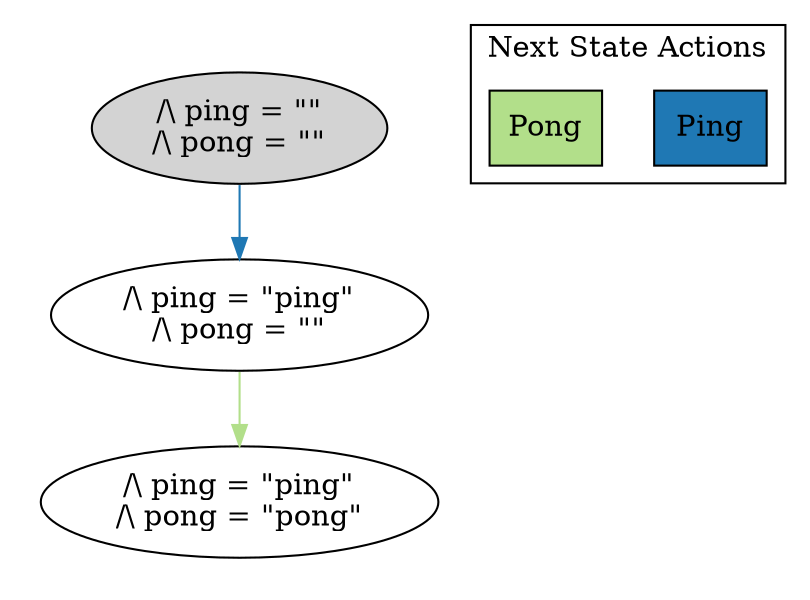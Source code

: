 strict digraph DiskGraph {
edge [colorscheme="paired12"]
nodesep=0.35;
subgraph cluster_graph {
color="white";
8836005930409619640 [label="/\\ ping = \"\"\n/\\ pong = \"\"",style = filled]
8836005930409619640 -> 6389878936255447110 [label="",color="2",fontcolor="2"];
6389878936255447110 [label="/\\ ping = \"ping\"\n/\\ pong = \"\""];
6389878936255447110 -> 985789168480269428 [label="",color="3",fontcolor="3"];
985789168480269428 [label="/\\ ping = \"ping\"\n/\\ pong = \"pong\""];
{rank = same; 8836005930409619640;}
{rank = same; 6389878936255447110;}
}
subgraph cluster_legend {graph[style=bold];label = "Next State Actions" style="solid"
node [ labeljust="l",colorscheme="paired12",style=filled,shape=record ]
Ping [label="Ping",fillcolor=2]
Pong [label="Pong",fillcolor=3]
}}